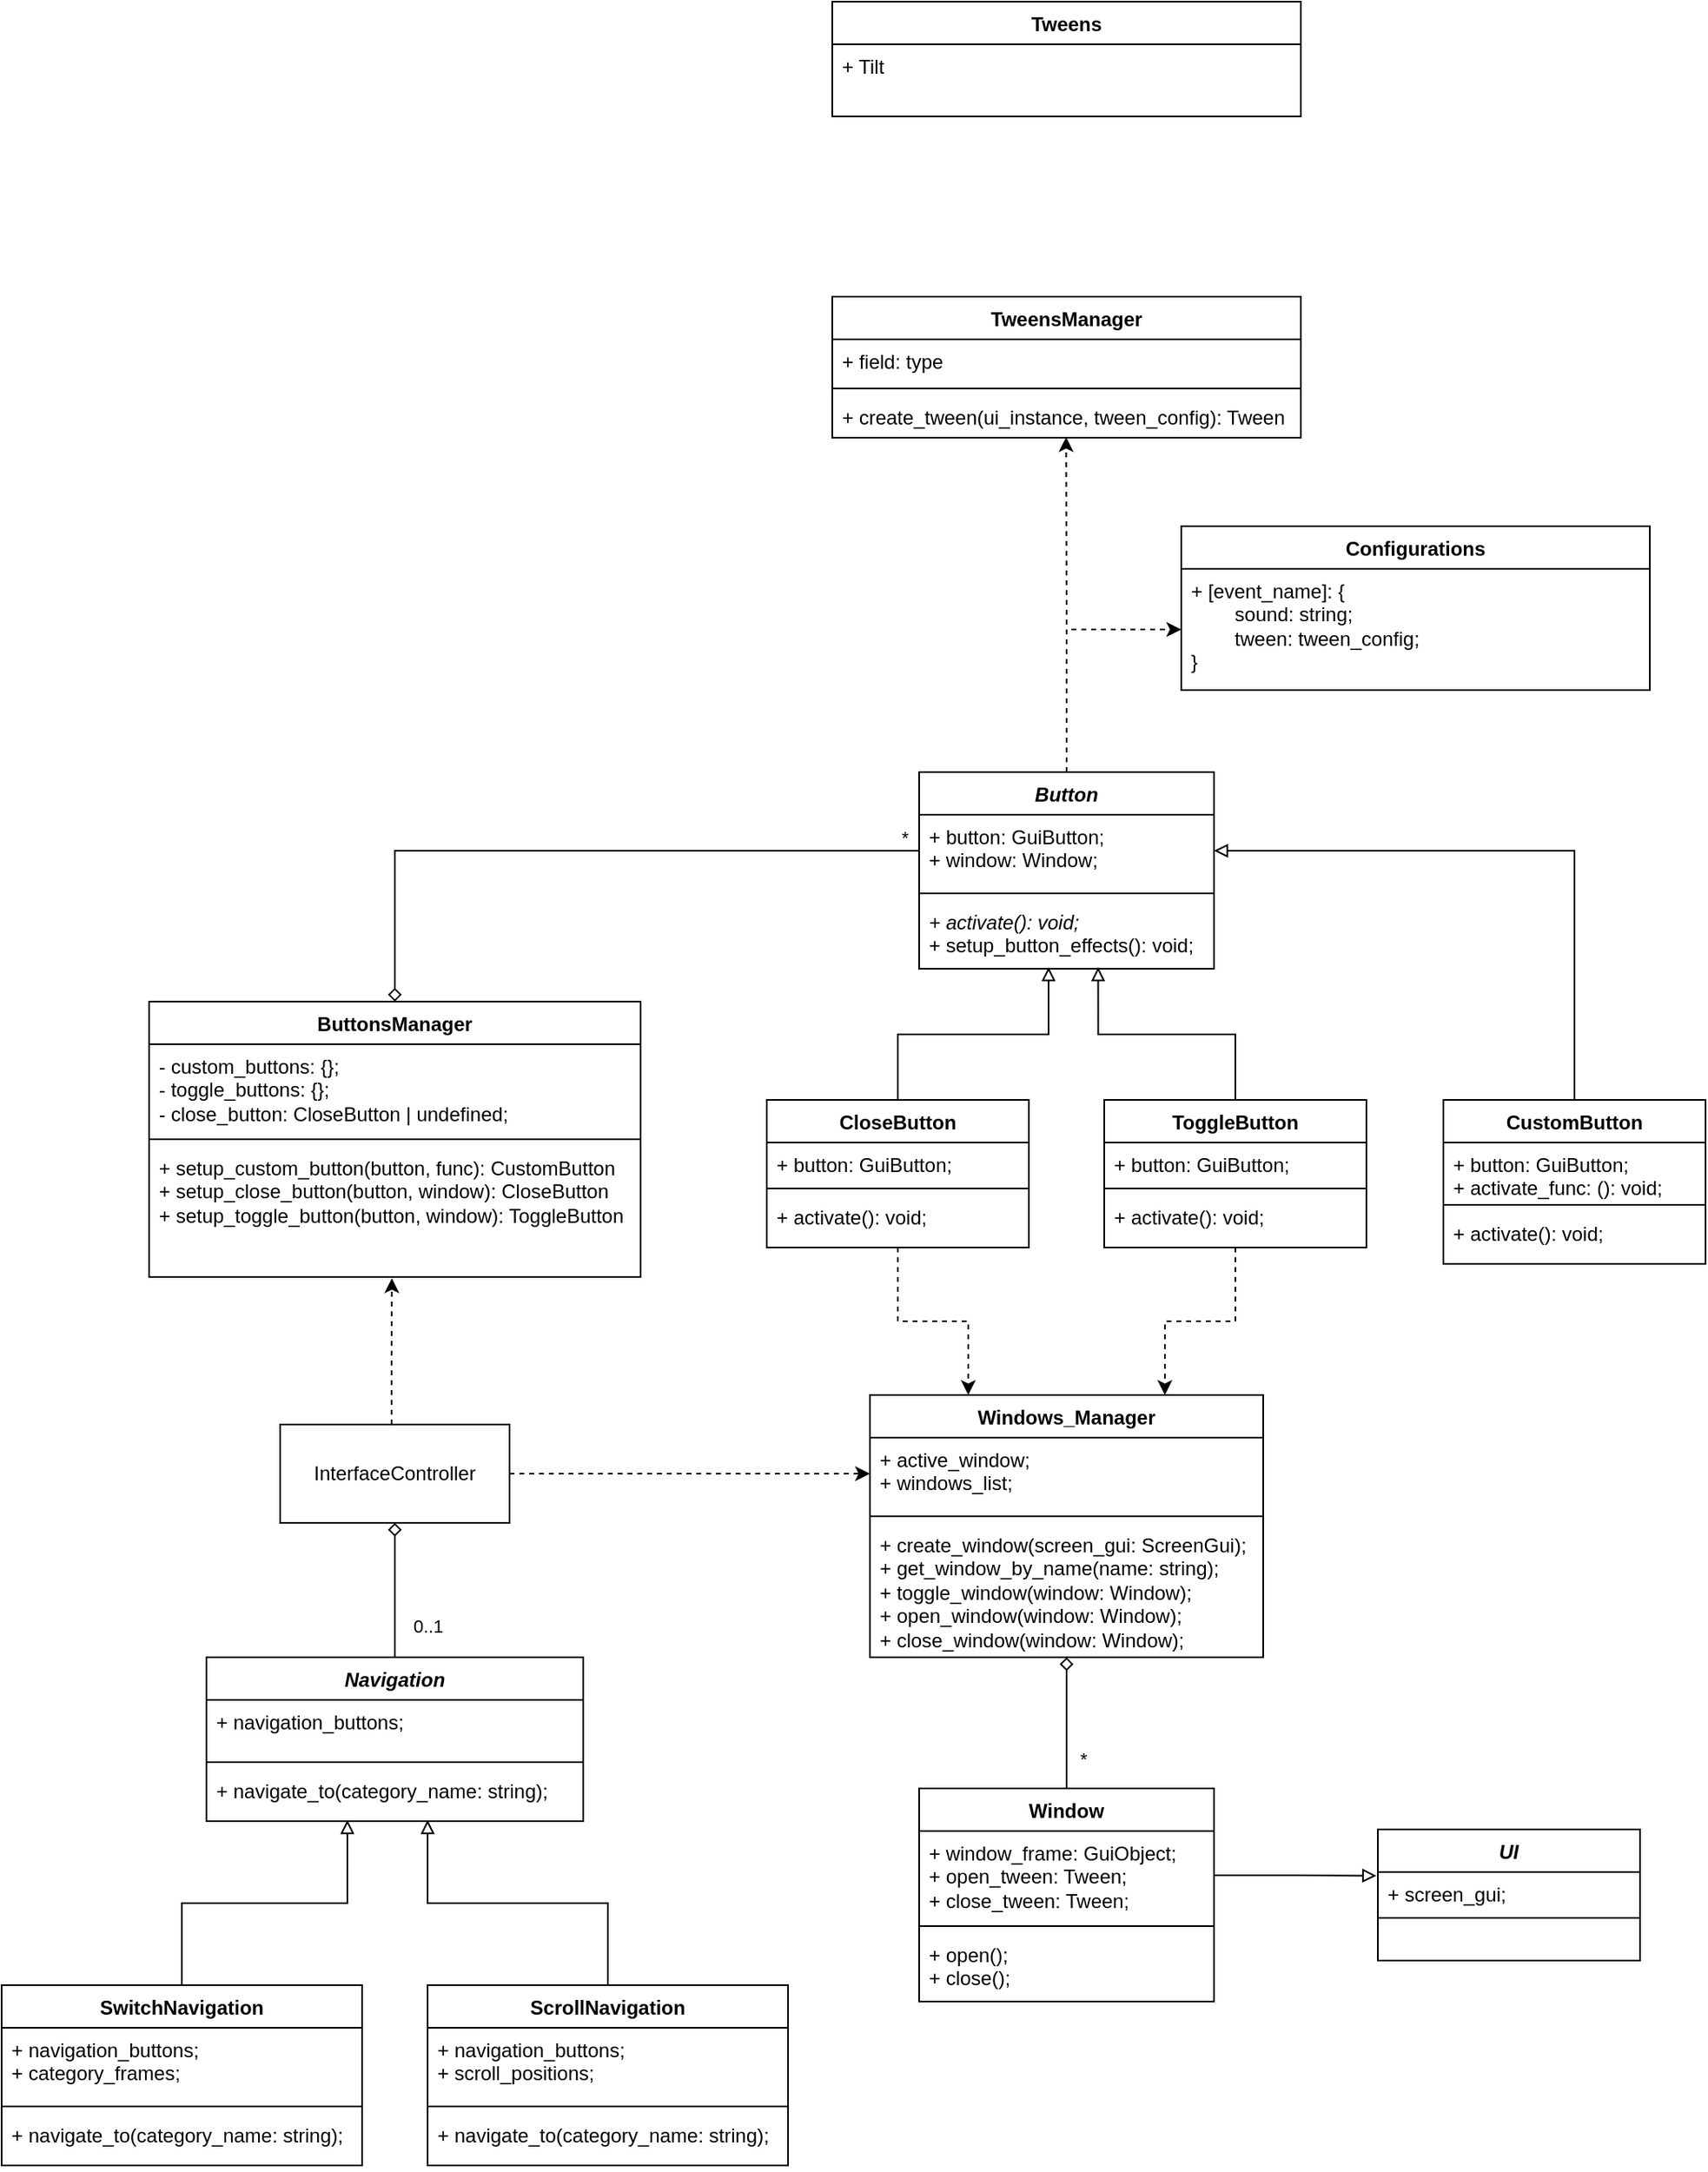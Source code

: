 <mxfile version="24.4.0" type="github">
  <diagram name="Strona-1" id="0ev7cow0Drwd5GlKwkTO">
    <mxGraphModel dx="408" dy="1830" grid="1" gridSize="10" guides="1" tooltips="1" connect="1" arrows="1" fold="1" page="1" pageScale="1" pageWidth="827" pageHeight="1169" math="0" shadow="0">
      <root>
        <mxCell id="0" />
        <mxCell id="1" parent="0" />
        <mxCell id="KJYLY2cYHtoWBLnPCtX3-1" value="&lt;i&gt;UI&lt;/i&gt;" style="swimlane;fontStyle=1;align=center;verticalAlign=top;childLayout=stackLayout;horizontal=1;startSize=26;horizontalStack=0;resizeParent=1;resizeParentMax=0;resizeLast=0;collapsible=1;marginBottom=0;whiteSpace=wrap;html=1;" parent="1" vertex="1">
          <mxGeometry x="1810" y="125" width="160" height="80" as="geometry" />
        </mxCell>
        <mxCell id="KJYLY2cYHtoWBLnPCtX3-2" value="&lt;div&gt;+ screen_gui;&lt;/div&gt;" style="text;strokeColor=none;fillColor=none;align=left;verticalAlign=top;spacingLeft=4;spacingRight=4;overflow=hidden;rotatable=0;points=[[0,0.5],[1,0.5]];portConstraint=eastwest;whiteSpace=wrap;html=1;" parent="KJYLY2cYHtoWBLnPCtX3-1" vertex="1">
          <mxGeometry y="26" width="160" height="24" as="geometry" />
        </mxCell>
        <mxCell id="KJYLY2cYHtoWBLnPCtX3-3" value="" style="line;strokeWidth=1;fillColor=none;align=left;verticalAlign=middle;spacingTop=-1;spacingLeft=3;spacingRight=3;rotatable=0;labelPosition=right;points=[];portConstraint=eastwest;strokeColor=inherit;" parent="KJYLY2cYHtoWBLnPCtX3-1" vertex="1">
          <mxGeometry y="50" width="160" height="8" as="geometry" />
        </mxCell>
        <mxCell id="KJYLY2cYHtoWBLnPCtX3-4" value="&lt;div&gt;&lt;br&gt;&lt;/div&gt;&lt;div&gt;&lt;br&gt;&lt;/div&gt;" style="text;strokeColor=none;fillColor=none;align=left;verticalAlign=top;spacingLeft=4;spacingRight=4;overflow=hidden;rotatable=0;points=[[0,0.5],[1,0.5]];portConstraint=eastwest;whiteSpace=wrap;html=1;" parent="KJYLY2cYHtoWBLnPCtX3-1" vertex="1">
          <mxGeometry y="58" width="160" height="22" as="geometry" />
        </mxCell>
        <mxCell id="KJYLY2cYHtoWBLnPCtX3-5" value="Window" style="swimlane;fontStyle=1;align=center;verticalAlign=top;childLayout=stackLayout;horizontal=1;startSize=26;horizontalStack=0;resizeParent=1;resizeParentMax=0;resizeLast=0;collapsible=1;marginBottom=0;whiteSpace=wrap;html=1;" parent="1" vertex="1">
          <mxGeometry x="1530" y="100" width="180" height="130" as="geometry" />
        </mxCell>
        <mxCell id="KJYLY2cYHtoWBLnPCtX3-6" value="&lt;div&gt;+ window_frame: GuiObject;&lt;/div&gt;&lt;div&gt;+ open_tween: Tween;&lt;/div&gt;&lt;div&gt;+ close_tween: Tween;&lt;/div&gt;" style="text;strokeColor=none;fillColor=none;align=left;verticalAlign=top;spacingLeft=4;spacingRight=4;overflow=hidden;rotatable=0;points=[[0,0.5],[1,0.5]];portConstraint=eastwest;whiteSpace=wrap;html=1;" parent="KJYLY2cYHtoWBLnPCtX3-5" vertex="1">
          <mxGeometry y="26" width="180" height="54" as="geometry" />
        </mxCell>
        <mxCell id="KJYLY2cYHtoWBLnPCtX3-7" value="" style="line;strokeWidth=1;fillColor=none;align=left;verticalAlign=middle;spacingTop=-1;spacingLeft=3;spacingRight=3;rotatable=0;labelPosition=right;points=[];portConstraint=eastwest;strokeColor=inherit;" parent="KJYLY2cYHtoWBLnPCtX3-5" vertex="1">
          <mxGeometry y="80" width="180" height="8" as="geometry" />
        </mxCell>
        <mxCell id="KJYLY2cYHtoWBLnPCtX3-8" value="&lt;div&gt;+ open();&lt;/div&gt;&lt;div&gt;+ close();&lt;/div&gt;" style="text;strokeColor=none;fillColor=none;align=left;verticalAlign=top;spacingLeft=4;spacingRight=4;overflow=hidden;rotatable=0;points=[[0,0.5],[1,0.5]];portConstraint=eastwest;whiteSpace=wrap;html=1;" parent="KJYLY2cYHtoWBLnPCtX3-5" vertex="1">
          <mxGeometry y="88" width="180" height="42" as="geometry" />
        </mxCell>
        <mxCell id="5__vqS7_X1TnvKLYusfc-17" style="edgeStyle=orthogonalEdgeStyle;rounded=0;orthogonalLoop=1;jettySize=auto;html=1;entryX=0.25;entryY=0;entryDx=0;entryDy=0;dashed=1;" edge="1" parent="1" source="KJYLY2cYHtoWBLnPCtX3-9" target="5__vqS7_X1TnvKLYusfc-2">
          <mxGeometry relative="1" as="geometry" />
        </mxCell>
        <mxCell id="KJYLY2cYHtoWBLnPCtX3-9" value="CloseButton" style="swimlane;fontStyle=1;align=center;verticalAlign=top;childLayout=stackLayout;horizontal=1;startSize=26;horizontalStack=0;resizeParent=1;resizeParentMax=0;resizeLast=0;collapsible=1;marginBottom=0;whiteSpace=wrap;html=1;" parent="1" vertex="1">
          <mxGeometry x="1437" y="-320" width="160" height="90" as="geometry" />
        </mxCell>
        <mxCell id="KJYLY2cYHtoWBLnPCtX3-10" value="&lt;div&gt;+ button: GuiButton;&lt;/div&gt;&lt;div&gt;&lt;br&gt;&lt;/div&gt;" style="text;strokeColor=none;fillColor=none;align=left;verticalAlign=top;spacingLeft=4;spacingRight=4;overflow=hidden;rotatable=0;points=[[0,0.5],[1,0.5]];portConstraint=eastwest;whiteSpace=wrap;html=1;" parent="KJYLY2cYHtoWBLnPCtX3-9" vertex="1">
          <mxGeometry y="26" width="160" height="24" as="geometry" />
        </mxCell>
        <mxCell id="KJYLY2cYHtoWBLnPCtX3-11" value="" style="line;strokeWidth=1;fillColor=none;align=left;verticalAlign=middle;spacingTop=-1;spacingLeft=3;spacingRight=3;rotatable=0;labelPosition=right;points=[];portConstraint=eastwest;strokeColor=inherit;" parent="KJYLY2cYHtoWBLnPCtX3-9" vertex="1">
          <mxGeometry y="50" width="160" height="8" as="geometry" />
        </mxCell>
        <mxCell id="KJYLY2cYHtoWBLnPCtX3-12" value="+ activate(): void;" style="text;strokeColor=none;fillColor=none;align=left;verticalAlign=top;spacingLeft=4;spacingRight=4;overflow=hidden;rotatable=0;points=[[0,0.5],[1,0.5]];portConstraint=eastwest;whiteSpace=wrap;html=1;" parent="KJYLY2cYHtoWBLnPCtX3-9" vertex="1">
          <mxGeometry y="58" width="160" height="32" as="geometry" />
        </mxCell>
        <mxCell id="5__vqS7_X1TnvKLYusfc-16" style="edgeStyle=orthogonalEdgeStyle;rounded=0;orthogonalLoop=1;jettySize=auto;html=1;entryX=0.75;entryY=0;entryDx=0;entryDy=0;dashed=1;" edge="1" parent="1" source="KJYLY2cYHtoWBLnPCtX3-13" target="5__vqS7_X1TnvKLYusfc-2">
          <mxGeometry relative="1" as="geometry" />
        </mxCell>
        <mxCell id="KJYLY2cYHtoWBLnPCtX3-13" value="ToggleButton" style="swimlane;fontStyle=1;align=center;verticalAlign=top;childLayout=stackLayout;horizontal=1;startSize=26;horizontalStack=0;resizeParent=1;resizeParentMax=0;resizeLast=0;collapsible=1;marginBottom=0;whiteSpace=wrap;html=1;" parent="1" vertex="1">
          <mxGeometry x="1643" y="-320" width="160" height="90" as="geometry" />
        </mxCell>
        <mxCell id="KJYLY2cYHtoWBLnPCtX3-14" value="&lt;div&gt;+ button: GuiButton;&lt;/div&gt;&lt;div&gt;&lt;br&gt;&lt;/div&gt;" style="text;strokeColor=none;fillColor=none;align=left;verticalAlign=top;spacingLeft=4;spacingRight=4;overflow=hidden;rotatable=0;points=[[0,0.5],[1,0.5]];portConstraint=eastwest;whiteSpace=wrap;html=1;" parent="KJYLY2cYHtoWBLnPCtX3-13" vertex="1">
          <mxGeometry y="26" width="160" height="24" as="geometry" />
        </mxCell>
        <mxCell id="KJYLY2cYHtoWBLnPCtX3-15" value="" style="line;strokeWidth=1;fillColor=none;align=left;verticalAlign=middle;spacingTop=-1;spacingLeft=3;spacingRight=3;rotatable=0;labelPosition=right;points=[];portConstraint=eastwest;strokeColor=inherit;" parent="KJYLY2cYHtoWBLnPCtX3-13" vertex="1">
          <mxGeometry y="50" width="160" height="8" as="geometry" />
        </mxCell>
        <mxCell id="KJYLY2cYHtoWBLnPCtX3-16" value="&lt;div&gt;+ activate(): void;&lt;/div&gt;" style="text;strokeColor=none;fillColor=none;align=left;verticalAlign=top;spacingLeft=4;spacingRight=4;overflow=hidden;rotatable=0;points=[[0,0.5],[1,0.5]];portConstraint=eastwest;whiteSpace=wrap;html=1;" parent="KJYLY2cYHtoWBLnPCtX3-13" vertex="1">
          <mxGeometry y="58" width="160" height="32" as="geometry" />
        </mxCell>
        <mxCell id="5__vqS7_X1TnvKLYusfc-60" style="edgeStyle=orthogonalEdgeStyle;rounded=0;orthogonalLoop=1;jettySize=auto;html=1;entryX=0;entryY=0.5;entryDx=0;entryDy=0;dashed=1;" edge="1" parent="1" source="KJYLY2cYHtoWBLnPCtX3-17" target="5__vqS7_X1TnvKLYusfc-55">
          <mxGeometry relative="1" as="geometry" />
        </mxCell>
        <mxCell id="KJYLY2cYHtoWBLnPCtX3-17" value="&lt;i&gt;Button&lt;/i&gt;" style="swimlane;fontStyle=1;align=center;verticalAlign=top;childLayout=stackLayout;horizontal=1;startSize=26;horizontalStack=0;resizeParent=1;resizeParentMax=0;resizeLast=0;collapsible=1;marginBottom=0;whiteSpace=wrap;html=1;" parent="1" vertex="1">
          <mxGeometry x="1530" y="-520" width="180" height="120" as="geometry" />
        </mxCell>
        <mxCell id="KJYLY2cYHtoWBLnPCtX3-18" value="&lt;div&gt;+ button: GuiButton;&lt;/div&gt;&lt;div&gt;+ window: Window;&lt;/div&gt;" style="text;strokeColor=none;fillColor=none;align=left;verticalAlign=top;spacingLeft=4;spacingRight=4;overflow=hidden;rotatable=0;points=[[0,0.5],[1,0.5]];portConstraint=eastwest;whiteSpace=wrap;html=1;" parent="KJYLY2cYHtoWBLnPCtX3-17" vertex="1">
          <mxGeometry y="26" width="180" height="44" as="geometry" />
        </mxCell>
        <mxCell id="KJYLY2cYHtoWBLnPCtX3-19" value="" style="line;strokeWidth=1;fillColor=none;align=left;verticalAlign=middle;spacingTop=-1;spacingLeft=3;spacingRight=3;rotatable=0;labelPosition=right;points=[];portConstraint=eastwest;strokeColor=inherit;" parent="KJYLY2cYHtoWBLnPCtX3-17" vertex="1">
          <mxGeometry y="70" width="180" height="8" as="geometry" />
        </mxCell>
        <mxCell id="KJYLY2cYHtoWBLnPCtX3-20" value="&lt;div&gt;&lt;i&gt;+ activate(): void;&lt;/i&gt;&lt;/div&gt;&lt;div&gt;+ setup_button_effects(): void;&lt;/div&gt;" style="text;strokeColor=none;fillColor=none;align=left;verticalAlign=top;spacingLeft=4;spacingRight=4;overflow=hidden;rotatable=0;points=[[0,0.5],[1,0.5]];portConstraint=eastwest;whiteSpace=wrap;html=1;" parent="KJYLY2cYHtoWBLnPCtX3-17" vertex="1">
          <mxGeometry y="78" width="180" height="42" as="geometry" />
        </mxCell>
        <mxCell id="KJYLY2cYHtoWBLnPCtX3-26" value="&lt;i&gt;Navigation&lt;/i&gt;" style="swimlane;fontStyle=1;align=center;verticalAlign=top;childLayout=stackLayout;horizontal=1;startSize=26;horizontalStack=0;resizeParent=1;resizeParentMax=0;resizeLast=0;collapsible=1;marginBottom=0;whiteSpace=wrap;html=1;" parent="1" vertex="1">
          <mxGeometry x="1095" y="20" width="230" height="100" as="geometry" />
        </mxCell>
        <mxCell id="KJYLY2cYHtoWBLnPCtX3-27" value="+ navigation_buttons;" style="text;strokeColor=none;fillColor=none;align=left;verticalAlign=top;spacingLeft=4;spacingRight=4;overflow=hidden;rotatable=0;points=[[0,0.5],[1,0.5]];portConstraint=eastwest;whiteSpace=wrap;html=1;" parent="KJYLY2cYHtoWBLnPCtX3-26" vertex="1">
          <mxGeometry y="26" width="230" height="34" as="geometry" />
        </mxCell>
        <mxCell id="KJYLY2cYHtoWBLnPCtX3-28" value="" style="line;strokeWidth=1;fillColor=none;align=left;verticalAlign=middle;spacingTop=-1;spacingLeft=3;spacingRight=3;rotatable=0;labelPosition=right;points=[];portConstraint=eastwest;strokeColor=inherit;" parent="KJYLY2cYHtoWBLnPCtX3-26" vertex="1">
          <mxGeometry y="60" width="230" height="8" as="geometry" />
        </mxCell>
        <mxCell id="KJYLY2cYHtoWBLnPCtX3-29" value="&lt;div&gt;+ navigate_to(category_name: string);&lt;/div&gt;" style="text;strokeColor=none;fillColor=none;align=left;verticalAlign=top;spacingLeft=4;spacingRight=4;overflow=hidden;rotatable=0;points=[[0,0.5],[1,0.5]];portConstraint=eastwest;whiteSpace=wrap;html=1;" parent="KJYLY2cYHtoWBLnPCtX3-26" vertex="1">
          <mxGeometry y="68" width="230" height="32" as="geometry" />
        </mxCell>
        <mxCell id="KJYLY2cYHtoWBLnPCtX3-36" value="ScrollNavigation" style="swimlane;fontStyle=1;align=center;verticalAlign=top;childLayout=stackLayout;horizontal=1;startSize=26;horizontalStack=0;resizeParent=1;resizeParentMax=0;resizeLast=0;collapsible=1;marginBottom=0;whiteSpace=wrap;html=1;" parent="1" vertex="1">
          <mxGeometry x="1230" y="220" width="220" height="110" as="geometry" />
        </mxCell>
        <mxCell id="KJYLY2cYHtoWBLnPCtX3-37" value="+ navigation_buttons;&lt;div&gt;+ scroll_positions;&lt;/div&gt;" style="text;strokeColor=none;fillColor=none;align=left;verticalAlign=top;spacingLeft=4;spacingRight=4;overflow=hidden;rotatable=0;points=[[0,0.5],[1,0.5]];portConstraint=eastwest;whiteSpace=wrap;html=1;" parent="KJYLY2cYHtoWBLnPCtX3-36" vertex="1">
          <mxGeometry y="26" width="220" height="44" as="geometry" />
        </mxCell>
        <mxCell id="KJYLY2cYHtoWBLnPCtX3-38" value="" style="line;strokeWidth=1;fillColor=none;align=left;verticalAlign=middle;spacingTop=-1;spacingLeft=3;spacingRight=3;rotatable=0;labelPosition=right;points=[];portConstraint=eastwest;strokeColor=inherit;" parent="KJYLY2cYHtoWBLnPCtX3-36" vertex="1">
          <mxGeometry y="70" width="220" height="8" as="geometry" />
        </mxCell>
        <mxCell id="KJYLY2cYHtoWBLnPCtX3-39" value="&lt;div&gt;+ navigate_to(category_name: string);&lt;/div&gt;" style="text;strokeColor=none;fillColor=none;align=left;verticalAlign=top;spacingLeft=4;spacingRight=4;overflow=hidden;rotatable=0;points=[[0,0.5],[1,0.5]];portConstraint=eastwest;whiteSpace=wrap;html=1;" parent="KJYLY2cYHtoWBLnPCtX3-36" vertex="1">
          <mxGeometry y="78" width="220" height="32" as="geometry" />
        </mxCell>
        <mxCell id="KJYLY2cYHtoWBLnPCtX3-40" value="SwitchNavigation" style="swimlane;fontStyle=1;align=center;verticalAlign=top;childLayout=stackLayout;horizontal=1;startSize=26;horizontalStack=0;resizeParent=1;resizeParentMax=0;resizeLast=0;collapsible=1;marginBottom=0;whiteSpace=wrap;html=1;" parent="1" vertex="1">
          <mxGeometry x="970" y="220" width="220" height="110" as="geometry" />
        </mxCell>
        <mxCell id="KJYLY2cYHtoWBLnPCtX3-41" value="&lt;div&gt;+ navigation_buttons;&lt;/div&gt;&lt;div&gt;+ category_frames;&lt;/div&gt;" style="text;strokeColor=none;fillColor=none;align=left;verticalAlign=top;spacingLeft=4;spacingRight=4;overflow=hidden;rotatable=0;points=[[0,0.5],[1,0.5]];portConstraint=eastwest;whiteSpace=wrap;html=1;" parent="KJYLY2cYHtoWBLnPCtX3-40" vertex="1">
          <mxGeometry y="26" width="220" height="44" as="geometry" />
        </mxCell>
        <mxCell id="KJYLY2cYHtoWBLnPCtX3-42" value="" style="line;strokeWidth=1;fillColor=none;align=left;verticalAlign=middle;spacingTop=-1;spacingLeft=3;spacingRight=3;rotatable=0;labelPosition=right;points=[];portConstraint=eastwest;strokeColor=inherit;" parent="KJYLY2cYHtoWBLnPCtX3-40" vertex="1">
          <mxGeometry y="70" width="220" height="8" as="geometry" />
        </mxCell>
        <mxCell id="KJYLY2cYHtoWBLnPCtX3-43" value="&lt;div&gt;+ navigate_to(category_name: string);&lt;/div&gt;" style="text;strokeColor=none;fillColor=none;align=left;verticalAlign=top;spacingLeft=4;spacingRight=4;overflow=hidden;rotatable=0;points=[[0,0.5],[1,0.5]];portConstraint=eastwest;whiteSpace=wrap;html=1;" parent="KJYLY2cYHtoWBLnPCtX3-40" vertex="1">
          <mxGeometry y="78" width="220" height="32" as="geometry" />
        </mxCell>
        <mxCell id="5__vqS7_X1TnvKLYusfc-9" style="edgeStyle=orthogonalEdgeStyle;rounded=0;orthogonalLoop=1;jettySize=auto;html=1;endArrow=none;endFill=0;startArrow=diamond;startFill=0;" edge="1" parent="1" source="5__vqS7_X1TnvKLYusfc-2" target="KJYLY2cYHtoWBLnPCtX3-5">
          <mxGeometry relative="1" as="geometry" />
        </mxCell>
        <mxCell id="5__vqS7_X1TnvKLYusfc-10" value="*" style="edgeLabel;html=1;align=center;verticalAlign=middle;resizable=0;points=[];" vertex="1" connectable="0" parent="5__vqS7_X1TnvKLYusfc-9">
          <mxGeometry x="0.55" y="3" relative="1" as="geometry">
            <mxPoint x="7" as="offset" />
          </mxGeometry>
        </mxCell>
        <mxCell id="5__vqS7_X1TnvKLYusfc-2" value="Windows_Manager" style="swimlane;fontStyle=1;align=center;verticalAlign=top;childLayout=stackLayout;horizontal=1;startSize=26;horizontalStack=0;resizeParent=1;resizeParentMax=0;resizeLast=0;collapsible=1;marginBottom=0;whiteSpace=wrap;html=1;" vertex="1" parent="1">
          <mxGeometry x="1500" y="-140" width="240" height="160" as="geometry" />
        </mxCell>
        <mxCell id="5__vqS7_X1TnvKLYusfc-3" value="&lt;div&gt;+ active_window;&lt;/div&gt;&lt;div&gt;+ windows_list;&lt;/div&gt;" style="text;strokeColor=none;fillColor=none;align=left;verticalAlign=top;spacingLeft=4;spacingRight=4;overflow=hidden;rotatable=0;points=[[0,0.5],[1,0.5]];portConstraint=eastwest;whiteSpace=wrap;html=1;" vertex="1" parent="5__vqS7_X1TnvKLYusfc-2">
          <mxGeometry y="26" width="240" height="44" as="geometry" />
        </mxCell>
        <mxCell id="5__vqS7_X1TnvKLYusfc-4" value="" style="line;strokeWidth=1;fillColor=none;align=left;verticalAlign=middle;spacingTop=-1;spacingLeft=3;spacingRight=3;rotatable=0;labelPosition=right;points=[];portConstraint=eastwest;strokeColor=inherit;" vertex="1" parent="5__vqS7_X1TnvKLYusfc-2">
          <mxGeometry y="70" width="240" height="8" as="geometry" />
        </mxCell>
        <mxCell id="5__vqS7_X1TnvKLYusfc-5" value="&lt;div&gt;+ create_window(screen_gui: ScreenGui);&lt;/div&gt;&lt;div&gt;+ get_window_by_name(name: string);&lt;/div&gt;&lt;div&gt;+ toggle_window(window: Window);&lt;/div&gt;&lt;div&gt;+ open_window(window: Window);&lt;/div&gt;&lt;div&gt;+ close_window(window: Window);&lt;/div&gt;" style="text;strokeColor=none;fillColor=none;align=left;verticalAlign=top;spacingLeft=4;spacingRight=4;overflow=hidden;rotatable=0;points=[[0,0.5],[1,0.5]];portConstraint=eastwest;whiteSpace=wrap;html=1;" vertex="1" parent="5__vqS7_X1TnvKLYusfc-2">
          <mxGeometry y="78" width="240" height="82" as="geometry" />
        </mxCell>
        <mxCell id="5__vqS7_X1TnvKLYusfc-12" style="edgeStyle=orthogonalEdgeStyle;rounded=0;orthogonalLoop=1;jettySize=auto;html=1;entryX=0.439;entryY=0.977;entryDx=0;entryDy=0;entryPerimeter=0;endArrow=block;endFill=0;" edge="1" parent="1" source="KJYLY2cYHtoWBLnPCtX3-9" target="KJYLY2cYHtoWBLnPCtX3-20">
          <mxGeometry relative="1" as="geometry" />
        </mxCell>
        <mxCell id="5__vqS7_X1TnvKLYusfc-13" style="edgeStyle=orthogonalEdgeStyle;rounded=0;orthogonalLoop=1;jettySize=auto;html=1;entryX=0.607;entryY=0.977;entryDx=0;entryDy=0;entryPerimeter=0;endArrow=block;endFill=0;" edge="1" parent="1" source="KJYLY2cYHtoWBLnPCtX3-13" target="KJYLY2cYHtoWBLnPCtX3-20">
          <mxGeometry relative="1" as="geometry" />
        </mxCell>
        <mxCell id="5__vqS7_X1TnvKLYusfc-14" style="edgeStyle=orthogonalEdgeStyle;rounded=0;orthogonalLoop=1;jettySize=auto;html=1;entryX=0.374;entryY=0.977;entryDx=0;entryDy=0;entryPerimeter=0;endArrow=block;endFill=0;" edge="1" parent="1" source="KJYLY2cYHtoWBLnPCtX3-40" target="KJYLY2cYHtoWBLnPCtX3-29">
          <mxGeometry relative="1" as="geometry" />
        </mxCell>
        <mxCell id="5__vqS7_X1TnvKLYusfc-15" style="edgeStyle=orthogonalEdgeStyle;rounded=0;orthogonalLoop=1;jettySize=auto;html=1;entryX=0.587;entryY=0.977;entryDx=0;entryDy=0;entryPerimeter=0;endArrow=block;endFill=0;" edge="1" parent="1" source="KJYLY2cYHtoWBLnPCtX3-36" target="KJYLY2cYHtoWBLnPCtX3-29">
          <mxGeometry relative="1" as="geometry" />
        </mxCell>
        <mxCell id="5__vqS7_X1TnvKLYusfc-19" style="edgeStyle=orthogonalEdgeStyle;rounded=0;orthogonalLoop=1;jettySize=auto;html=1;entryX=-0.006;entryY=0.094;entryDx=0;entryDy=0;entryPerimeter=0;endArrow=block;endFill=0;" edge="1" parent="1" source="KJYLY2cYHtoWBLnPCtX3-6" target="KJYLY2cYHtoWBLnPCtX3-2">
          <mxGeometry relative="1" as="geometry" />
        </mxCell>
        <mxCell id="5__vqS7_X1TnvKLYusfc-25" style="edgeStyle=orthogonalEdgeStyle;rounded=0;orthogonalLoop=1;jettySize=auto;html=1;entryX=0;entryY=0.5;entryDx=0;entryDy=0;dashed=1;" edge="1" parent="1" source="5__vqS7_X1TnvKLYusfc-20" target="5__vqS7_X1TnvKLYusfc-3">
          <mxGeometry relative="1" as="geometry" />
        </mxCell>
        <mxCell id="5__vqS7_X1TnvKLYusfc-27" style="edgeStyle=orthogonalEdgeStyle;rounded=0;orthogonalLoop=1;jettySize=auto;html=1;entryX=0.5;entryY=0;entryDx=0;entryDy=0;endArrow=none;endFill=0;startArrow=diamond;startFill=0;" edge="1" parent="1" source="5__vqS7_X1TnvKLYusfc-20" target="KJYLY2cYHtoWBLnPCtX3-26">
          <mxGeometry relative="1" as="geometry" />
        </mxCell>
        <mxCell id="5__vqS7_X1TnvKLYusfc-28" value="0..1" style="edgeLabel;html=1;align=center;verticalAlign=middle;resizable=0;points=[];" vertex="1" connectable="0" parent="5__vqS7_X1TnvKLYusfc-27">
          <mxGeometry x="0.5" y="3" relative="1" as="geometry">
            <mxPoint x="17" y="1" as="offset" />
          </mxGeometry>
        </mxCell>
        <mxCell id="5__vqS7_X1TnvKLYusfc-20" value="InterfaceController" style="html=1;whiteSpace=wrap;" vertex="1" parent="1">
          <mxGeometry x="1140" y="-122" width="140" height="60" as="geometry" />
        </mxCell>
        <mxCell id="5__vqS7_X1TnvKLYusfc-41" style="edgeStyle=orthogonalEdgeStyle;rounded=0;orthogonalLoop=1;jettySize=auto;html=1;entryX=1;entryY=0.5;entryDx=0;entryDy=0;endArrow=block;endFill=0;" edge="1" parent="1" source="5__vqS7_X1TnvKLYusfc-37" target="KJYLY2cYHtoWBLnPCtX3-18">
          <mxGeometry relative="1" as="geometry">
            <mxPoint x="1710.0" y="-460" as="targetPoint" />
          </mxGeometry>
        </mxCell>
        <mxCell id="5__vqS7_X1TnvKLYusfc-37" value="CustomButton&lt;div&gt;&lt;br&gt;&lt;/div&gt;" style="swimlane;fontStyle=1;align=center;verticalAlign=top;childLayout=stackLayout;horizontal=1;startSize=26;horizontalStack=0;resizeParent=1;resizeParentMax=0;resizeLast=0;collapsible=1;marginBottom=0;whiteSpace=wrap;html=1;" vertex="1" parent="1">
          <mxGeometry x="1850" y="-320" width="160" height="100" as="geometry" />
        </mxCell>
        <mxCell id="5__vqS7_X1TnvKLYusfc-38" value="&lt;div&gt;+ button: GuiButton;&lt;/div&gt;&lt;div&gt;+ activate_func: (): void;&lt;/div&gt;&lt;div&gt;&lt;br&gt;&lt;/div&gt;" style="text;strokeColor=none;fillColor=none;align=left;verticalAlign=top;spacingLeft=4;spacingRight=4;overflow=hidden;rotatable=0;points=[[0,0.5],[1,0.5]];portConstraint=eastwest;whiteSpace=wrap;html=1;" vertex="1" parent="5__vqS7_X1TnvKLYusfc-37">
          <mxGeometry y="26" width="160" height="34" as="geometry" />
        </mxCell>
        <mxCell id="5__vqS7_X1TnvKLYusfc-39" value="" style="line;strokeWidth=1;fillColor=none;align=left;verticalAlign=middle;spacingTop=-1;spacingLeft=3;spacingRight=3;rotatable=0;labelPosition=right;points=[];portConstraint=eastwest;strokeColor=inherit;" vertex="1" parent="5__vqS7_X1TnvKLYusfc-37">
          <mxGeometry y="60" width="160" height="8" as="geometry" />
        </mxCell>
        <mxCell id="5__vqS7_X1TnvKLYusfc-40" value="&lt;div&gt;+ activate(): void;&lt;/div&gt;" style="text;strokeColor=none;fillColor=none;align=left;verticalAlign=top;spacingLeft=4;spacingRight=4;overflow=hidden;rotatable=0;points=[[0,0.5],[1,0.5]];portConstraint=eastwest;whiteSpace=wrap;html=1;" vertex="1" parent="5__vqS7_X1TnvKLYusfc-37">
          <mxGeometry y="68" width="160" height="32" as="geometry" />
        </mxCell>
        <mxCell id="5__vqS7_X1TnvKLYusfc-43" value="TweensManager" style="swimlane;fontStyle=1;align=center;verticalAlign=top;childLayout=stackLayout;horizontal=1;startSize=26;horizontalStack=0;resizeParent=1;resizeParentMax=0;resizeLast=0;collapsible=1;marginBottom=0;whiteSpace=wrap;html=1;" vertex="1" parent="1">
          <mxGeometry x="1477" y="-810" width="286" height="86" as="geometry" />
        </mxCell>
        <mxCell id="5__vqS7_X1TnvKLYusfc-44" value="+ field: type" style="text;strokeColor=none;fillColor=none;align=left;verticalAlign=top;spacingLeft=4;spacingRight=4;overflow=hidden;rotatable=0;points=[[0,0.5],[1,0.5]];portConstraint=eastwest;whiteSpace=wrap;html=1;" vertex="1" parent="5__vqS7_X1TnvKLYusfc-43">
          <mxGeometry y="26" width="286" height="26" as="geometry" />
        </mxCell>
        <mxCell id="5__vqS7_X1TnvKLYusfc-45" value="" style="line;strokeWidth=1;fillColor=none;align=left;verticalAlign=middle;spacingTop=-1;spacingLeft=3;spacingRight=3;rotatable=0;labelPosition=right;points=[];portConstraint=eastwest;strokeColor=inherit;" vertex="1" parent="5__vqS7_X1TnvKLYusfc-43">
          <mxGeometry y="52" width="286" height="8" as="geometry" />
        </mxCell>
        <mxCell id="5__vqS7_X1TnvKLYusfc-46" value="+ create_tween(ui_instance, tween_config): Tween" style="text;strokeColor=none;fillColor=none;align=left;verticalAlign=top;spacingLeft=4;spacingRight=4;overflow=hidden;rotatable=0;points=[[0,0.5],[1,0.5]];portConstraint=eastwest;whiteSpace=wrap;html=1;" vertex="1" parent="5__vqS7_X1TnvKLYusfc-43">
          <mxGeometry y="60" width="286" height="26" as="geometry" />
        </mxCell>
        <mxCell id="5__vqS7_X1TnvKLYusfc-50" style="edgeStyle=orthogonalEdgeStyle;rounded=0;orthogonalLoop=1;jettySize=auto;html=1;entryX=0;entryY=0.5;entryDx=0;entryDy=0;endArrow=none;endFill=0;startArrow=diamond;startFill=0;" edge="1" parent="1" source="5__vqS7_X1TnvKLYusfc-33" target="KJYLY2cYHtoWBLnPCtX3-18">
          <mxGeometry relative="1" as="geometry" />
        </mxCell>
        <mxCell id="5__vqS7_X1TnvKLYusfc-53" value="*" style="edgeLabel;html=1;align=center;verticalAlign=middle;resizable=0;points=[];" vertex="1" connectable="0" parent="5__vqS7_X1TnvKLYusfc-50">
          <mxGeometry x="0.919" y="2" relative="1" as="geometry">
            <mxPoint x="7" y="-6" as="offset" />
          </mxGeometry>
        </mxCell>
        <mxCell id="5__vqS7_X1TnvKLYusfc-33" value="ButtonsManager" style="swimlane;fontStyle=1;align=center;verticalAlign=top;childLayout=stackLayout;horizontal=1;startSize=26;horizontalStack=0;resizeParent=1;resizeParentMax=0;resizeLast=0;collapsible=1;marginBottom=0;whiteSpace=wrap;html=1;" vertex="1" parent="1">
          <mxGeometry x="1060" y="-380" width="300" height="168" as="geometry" />
        </mxCell>
        <mxCell id="5__vqS7_X1TnvKLYusfc-34" value="- custom_buttons: {};&lt;div&gt;- toggle_buttons: {};&lt;br&gt;&lt;div&gt;- close_button: CloseButton | undefined;&lt;/div&gt;&lt;div&gt;&lt;br&gt;&lt;/div&gt;&lt;div&gt;&amp;nbsp;&lt;/div&gt;&lt;/div&gt;" style="text;strokeColor=none;fillColor=none;align=left;verticalAlign=top;spacingLeft=4;spacingRight=4;overflow=hidden;rotatable=0;points=[[0,0.5],[1,0.5]];portConstraint=eastwest;whiteSpace=wrap;html=1;" vertex="1" parent="5__vqS7_X1TnvKLYusfc-33">
          <mxGeometry y="26" width="300" height="54" as="geometry" />
        </mxCell>
        <mxCell id="5__vqS7_X1TnvKLYusfc-35" value="" style="line;strokeWidth=1;fillColor=none;align=left;verticalAlign=middle;spacingTop=-1;spacingLeft=3;spacingRight=3;rotatable=0;labelPosition=right;points=[];portConstraint=eastwest;strokeColor=inherit;" vertex="1" parent="5__vqS7_X1TnvKLYusfc-33">
          <mxGeometry y="80" width="300" height="8" as="geometry" />
        </mxCell>
        <mxCell id="5__vqS7_X1TnvKLYusfc-36" value="+ setup_custom_button(button, func): CustomButton&lt;div&gt;+ setup_close_button(button, window): CloseButton&lt;/div&gt;&lt;div&gt;+ setup_toggle_button(button, window): ToggleButton&lt;/div&gt;" style="text;strokeColor=none;fillColor=none;align=left;verticalAlign=top;spacingLeft=4;spacingRight=4;overflow=hidden;rotatable=0;points=[[0,0.5],[1,0.5]];portConstraint=eastwest;whiteSpace=wrap;html=1;" vertex="1" parent="5__vqS7_X1TnvKLYusfc-33">
          <mxGeometry y="88" width="300" height="80" as="geometry" />
        </mxCell>
        <mxCell id="5__vqS7_X1TnvKLYusfc-51" style="edgeStyle=orthogonalEdgeStyle;rounded=0;orthogonalLoop=1;jettySize=auto;html=1;entryX=0.494;entryY=1.01;entryDx=0;entryDy=0;entryPerimeter=0;endArrow=classic;endFill=1;startArrow=none;startFill=0;dashed=1;" edge="1" parent="1" source="5__vqS7_X1TnvKLYusfc-20" target="5__vqS7_X1TnvKLYusfc-36">
          <mxGeometry relative="1" as="geometry">
            <Array as="points">
              <mxPoint x="1208" y="-160" />
              <mxPoint x="1208" y="-160" />
            </Array>
          </mxGeometry>
        </mxCell>
        <mxCell id="5__vqS7_X1TnvKLYusfc-54" value="Configurations" style="swimlane;fontStyle=1;align=center;verticalAlign=top;childLayout=stackLayout;horizontal=1;startSize=26;horizontalStack=0;resizeParent=1;resizeParentMax=0;resizeLast=0;collapsible=1;marginBottom=0;whiteSpace=wrap;html=1;" vertex="1" parent="1">
          <mxGeometry x="1690" y="-670" width="286" height="100" as="geometry" />
        </mxCell>
        <mxCell id="5__vqS7_X1TnvKLYusfc-55" value="+ [event_name]: {&lt;div&gt;&lt;span style=&quot;white-space: pre;&quot;&gt;&#x9;&lt;/span&gt;sound: string;&lt;br&gt;&lt;/div&gt;&lt;div&gt;&lt;span style=&quot;white-space: pre;&quot;&gt;&#x9;&lt;/span&gt;tween: tween_config;&lt;br&gt;&lt;/div&gt;&lt;div&gt;}&lt;/div&gt;" style="text;strokeColor=none;fillColor=none;align=left;verticalAlign=top;spacingLeft=4;spacingRight=4;overflow=hidden;rotatable=0;points=[[0,0.5],[1,0.5]];portConstraint=eastwest;whiteSpace=wrap;html=1;" vertex="1" parent="5__vqS7_X1TnvKLYusfc-54">
          <mxGeometry y="26" width="286" height="74" as="geometry" />
        </mxCell>
        <mxCell id="5__vqS7_X1TnvKLYusfc-59" style="edgeStyle=orthogonalEdgeStyle;rounded=0;orthogonalLoop=1;jettySize=auto;html=1;entryX=0.499;entryY=0.986;entryDx=0;entryDy=0;entryPerimeter=0;dashed=1;" edge="1" parent="1" source="KJYLY2cYHtoWBLnPCtX3-17" target="5__vqS7_X1TnvKLYusfc-46">
          <mxGeometry relative="1" as="geometry" />
        </mxCell>
        <mxCell id="5__vqS7_X1TnvKLYusfc-62" value="Tweens" style="swimlane;fontStyle=1;align=center;verticalAlign=top;childLayout=stackLayout;horizontal=1;startSize=26;horizontalStack=0;resizeParent=1;resizeParentMax=0;resizeLast=0;collapsible=1;marginBottom=0;whiteSpace=wrap;html=1;" vertex="1" parent="1">
          <mxGeometry x="1477" y="-990" width="286" height="70" as="geometry" />
        </mxCell>
        <mxCell id="5__vqS7_X1TnvKLYusfc-63" value="+ Tilt" style="text;strokeColor=none;fillColor=none;align=left;verticalAlign=top;spacingLeft=4;spacingRight=4;overflow=hidden;rotatable=0;points=[[0,0.5],[1,0.5]];portConstraint=eastwest;whiteSpace=wrap;html=1;" vertex="1" parent="5__vqS7_X1TnvKLYusfc-62">
          <mxGeometry y="26" width="286" height="44" as="geometry" />
        </mxCell>
      </root>
    </mxGraphModel>
  </diagram>
</mxfile>
